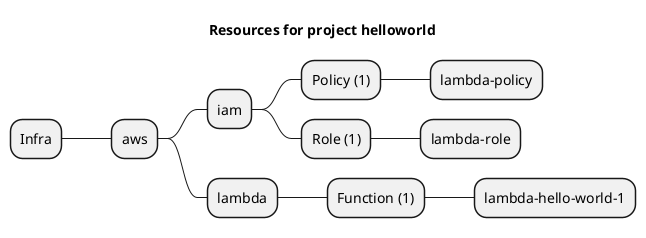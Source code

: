 @startmindmap
title Resources for project helloworld
skinparam monochrome true
+ Infra
++ aws
+++ iam
++++ Policy (1)
+++++ lambda-policy
++++ Role (1)
+++++ lambda-role
+++ lambda
++++ Function (1)
+++++ lambda-hello-world-1
@endmindmap